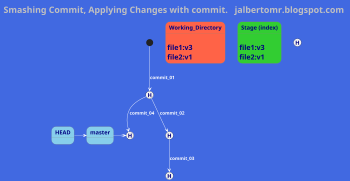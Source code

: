 @startuml
scale 350 width
title <color:silver><size:25>Smashing Commit, Applying Changes with commit.   jalbertomr.blogspot.com
skinparam backgroundColor royalblue
skinparam arrowcolor white
skinparam arrowfontStyle bold
skinparam arrowfontcolor w

skinparam state {
  backgroundColor SkyBlue
  BorderColor gray
  backgroundColor<< Stage >> LimeGreen
  backgroundColor<< WorkDir >> Tomato
  backgroundColor<< History >> Khaki
  FontSize 16
  FontStyle bold
  fontcolor navy
}


state Working_Directory << WorkDir >>
state "Stage (index)" as Stage  << Stage >>
state _HEAD <<History>>

state HEAD
state master
state 48ed828 <<History>>
state 3f95103 <<History>>
state 5ec83b9 <<History>>
state f6c8bf5 <<History>>


[*] --> 48ed828 : commit_01
48ed828 --> 3f95103 : commit_02
3f95103 --> 5ec83b9 : commit_03
48ed828 --> f6c8bf5 : commit_04
48ed828 : <size:20>file1:v1\n
3f95103 : <size:20>file1:v2\n<size:20>file2: v1
5ec83b9 : <size:20>file1:v3\n<size:20>file2:v1
HEAD -right-> master
master -right-> f6c8bf5
f6c8bf5 : <size:20>file1:v3\n<size:20>file2:v1

Working_Directory : \n<size:20>file1:v3\n<size:20>file2:v1
Stage : \n<size:20>file1:v3\n<size:20>file2:v1
_HEAD : <size:16>f6c8bf5\n<size:20>file1:v3\n<size:20>file2:v1



@enduml